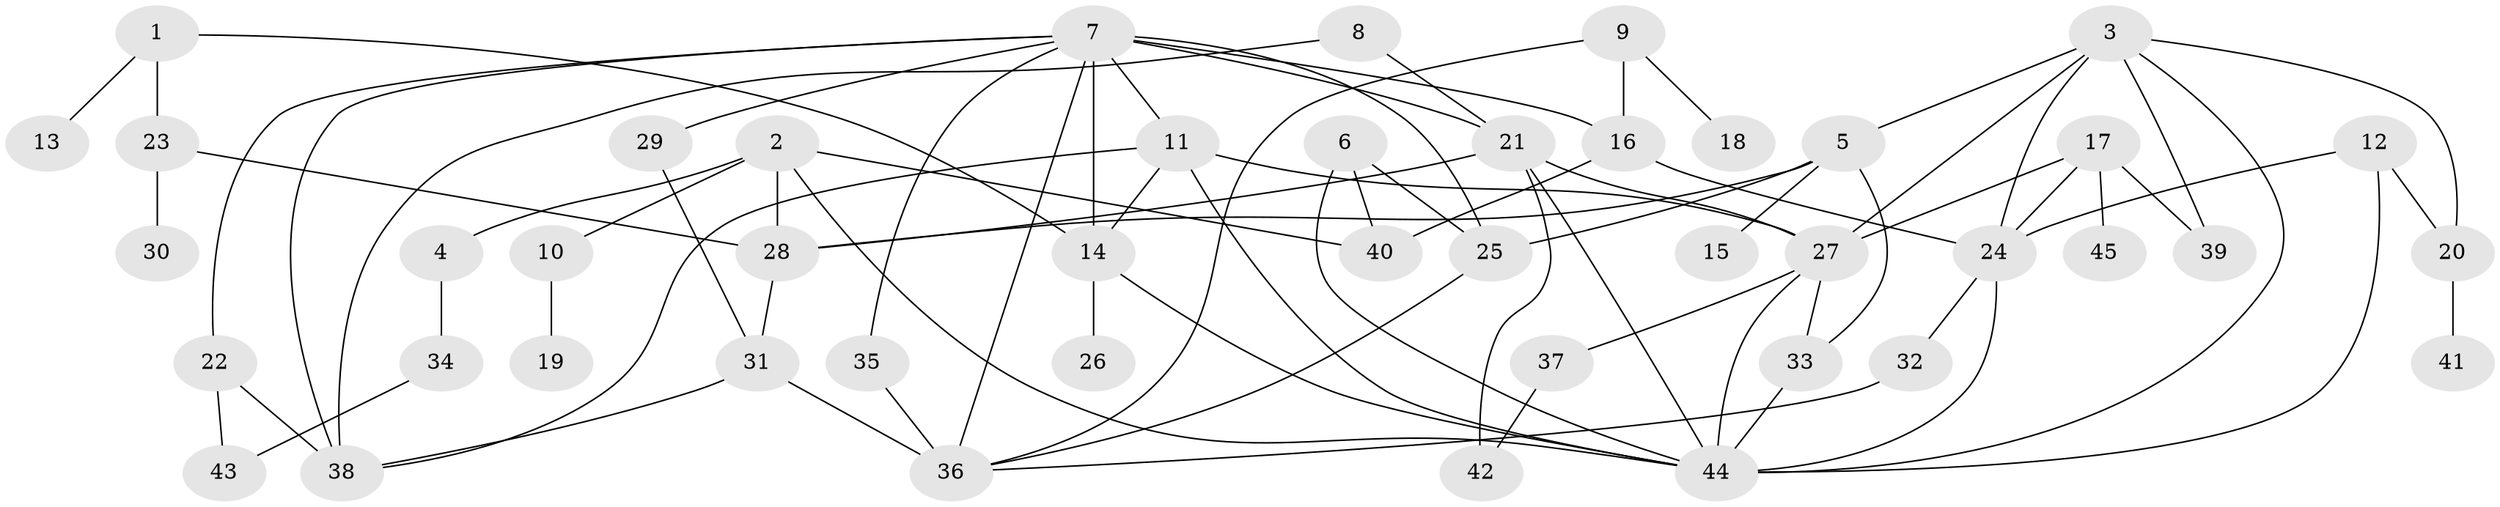 // original degree distribution, {7: 0.018018018018018018, 3: 0.1981981981981982, 5: 0.07207207207207207, 6: 0.02702702702702703, 4: 0.10810810810810811, 8: 0.009009009009009009, 2: 0.40540540540540543, 1: 0.16216216216216217}
// Generated by graph-tools (version 1.1) at 2025/36/03/04/25 23:36:12]
// undirected, 45 vertices, 77 edges
graph export_dot {
  node [color=gray90,style=filled];
  1;
  2;
  3;
  4;
  5;
  6;
  7;
  8;
  9;
  10;
  11;
  12;
  13;
  14;
  15;
  16;
  17;
  18;
  19;
  20;
  21;
  22;
  23;
  24;
  25;
  26;
  27;
  28;
  29;
  30;
  31;
  32;
  33;
  34;
  35;
  36;
  37;
  38;
  39;
  40;
  41;
  42;
  43;
  44;
  45;
  1 -- 13 [weight=1.0];
  1 -- 14 [weight=1.0];
  1 -- 23 [weight=1.0];
  2 -- 4 [weight=1.0];
  2 -- 10 [weight=1.0];
  2 -- 28 [weight=1.0];
  2 -- 40 [weight=1.0];
  2 -- 44 [weight=1.0];
  3 -- 5 [weight=1.0];
  3 -- 20 [weight=1.0];
  3 -- 24 [weight=1.0];
  3 -- 27 [weight=1.0];
  3 -- 39 [weight=1.0];
  3 -- 44 [weight=1.0];
  4 -- 34 [weight=1.0];
  5 -- 15 [weight=1.0];
  5 -- 25 [weight=1.0];
  5 -- 28 [weight=1.0];
  5 -- 33 [weight=1.0];
  6 -- 25 [weight=1.0];
  6 -- 40 [weight=1.0];
  6 -- 44 [weight=1.0];
  7 -- 11 [weight=2.0];
  7 -- 14 [weight=2.0];
  7 -- 16 [weight=1.0];
  7 -- 21 [weight=2.0];
  7 -- 22 [weight=1.0];
  7 -- 25 [weight=1.0];
  7 -- 29 [weight=1.0];
  7 -- 35 [weight=1.0];
  7 -- 36 [weight=2.0];
  7 -- 38 [weight=2.0];
  8 -- 21 [weight=1.0];
  8 -- 38 [weight=1.0];
  9 -- 16 [weight=1.0];
  9 -- 18 [weight=1.0];
  9 -- 36 [weight=1.0];
  10 -- 19 [weight=1.0];
  11 -- 14 [weight=1.0];
  11 -- 27 [weight=1.0];
  11 -- 38 [weight=1.0];
  11 -- 44 [weight=1.0];
  12 -- 20 [weight=1.0];
  12 -- 24 [weight=1.0];
  12 -- 44 [weight=1.0];
  14 -- 26 [weight=1.0];
  14 -- 44 [weight=1.0];
  16 -- 24 [weight=1.0];
  16 -- 40 [weight=1.0];
  17 -- 24 [weight=1.0];
  17 -- 27 [weight=1.0];
  17 -- 39 [weight=1.0];
  17 -- 45 [weight=1.0];
  20 -- 41 [weight=1.0];
  21 -- 27 [weight=1.0];
  21 -- 28 [weight=1.0];
  21 -- 42 [weight=1.0];
  21 -- 44 [weight=1.0];
  22 -- 38 [weight=1.0];
  22 -- 43 [weight=1.0];
  23 -- 28 [weight=1.0];
  23 -- 30 [weight=1.0];
  24 -- 32 [weight=1.0];
  24 -- 44 [weight=1.0];
  25 -- 36 [weight=1.0];
  27 -- 33 [weight=1.0];
  27 -- 37 [weight=1.0];
  27 -- 44 [weight=1.0];
  28 -- 31 [weight=1.0];
  29 -- 31 [weight=1.0];
  31 -- 36 [weight=2.0];
  31 -- 38 [weight=1.0];
  32 -- 36 [weight=1.0];
  33 -- 44 [weight=2.0];
  34 -- 43 [weight=1.0];
  35 -- 36 [weight=1.0];
  37 -- 42 [weight=1.0];
}
